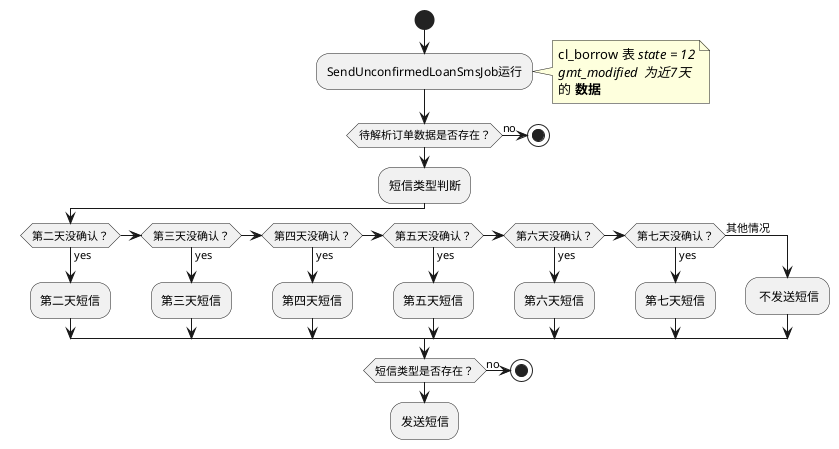 @startuml
start;
:SendUnconfirmedLoanSmsJob运行;
note right
  cl_borrow 表 //state = 12//
  //gmt_modified  为近7天 //
  的 <b>数据</b>
end note
if (待解析订单数据是否存在？) then (no)
stop
endif
:短信类型判断;
if (第二天没确认？) then (yes)
  :第二天短信;
elseif (第三天没确认？) then (yes)
  :第三天短信;
elseif (第四天没确认？) then (yes)
  :第四天短信;
elseif (第五天没确认？) then (yes)
  :第五天短信;
elseif (第六天没确认？) then (yes)
  :第六天短信;
elseif (第七天没确认？) then (yes)
  :第七天短信;
else (其他情况)
  : 不发送短信;
endif
if (短信类型是否存在？) then (no)
stop
endif
:发送短信;
@enduml